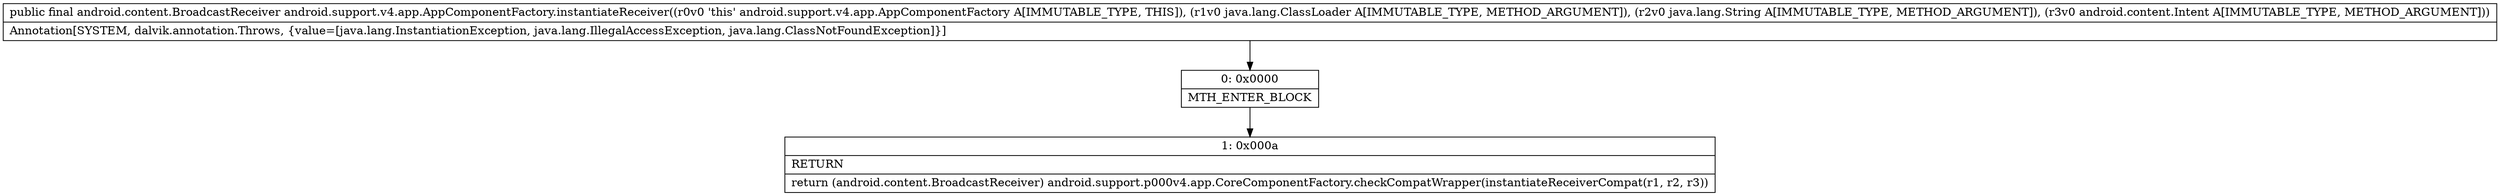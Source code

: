 digraph "CFG forandroid.support.v4.app.AppComponentFactory.instantiateReceiver(Ljava\/lang\/ClassLoader;Ljava\/lang\/String;Landroid\/content\/Intent;)Landroid\/content\/BroadcastReceiver;" {
Node_0 [shape=record,label="{0\:\ 0x0000|MTH_ENTER_BLOCK\l}"];
Node_1 [shape=record,label="{1\:\ 0x000a|RETURN\l|return (android.content.BroadcastReceiver) android.support.p000v4.app.CoreComponentFactory.checkCompatWrapper(instantiateReceiverCompat(r1, r2, r3))\l}"];
MethodNode[shape=record,label="{public final android.content.BroadcastReceiver android.support.v4.app.AppComponentFactory.instantiateReceiver((r0v0 'this' android.support.v4.app.AppComponentFactory A[IMMUTABLE_TYPE, THIS]), (r1v0 java.lang.ClassLoader A[IMMUTABLE_TYPE, METHOD_ARGUMENT]), (r2v0 java.lang.String A[IMMUTABLE_TYPE, METHOD_ARGUMENT]), (r3v0 android.content.Intent A[IMMUTABLE_TYPE, METHOD_ARGUMENT]))  | Annotation[SYSTEM, dalvik.annotation.Throws, \{value=[java.lang.InstantiationException, java.lang.IllegalAccessException, java.lang.ClassNotFoundException]\}]\l}"];
MethodNode -> Node_0;
Node_0 -> Node_1;
}

